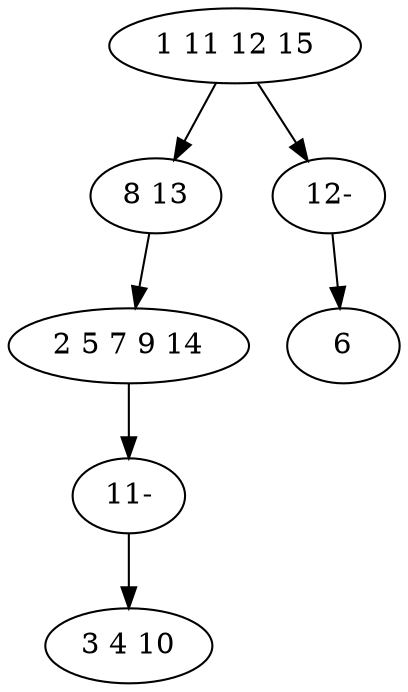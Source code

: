 digraph true_tree {
	"0" -> "1"
	"0" -> "6"
	"1" -> "3"
	"3" -> "5"
	"5" -> "4"
	"6" -> "2"
	"0" [label="1 11 12 15"];
	"1" [label="8 13"];
	"2" [label="6"];
	"3" [label="2 5 7 9 14"];
	"4" [label="3 4 10"];
	"5" [label="11-"];
	"6" [label="12-"];
}
